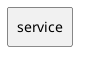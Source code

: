 @startuml
rectangle service
'rectangle resource
'database itemsDB
'
'frame f{
'    rectangle inspectItemManger
'    storage inspectItems
'    storage inspectItemInstances
'}
'
'req --> resource
'
'resource --> service : 1.start inspect
'
'service --> inspectItemManger
'
'service -up-> resource : 2.is running\nreturn inspectid
'
'
'itemsDB - inspectItemManger : get/save

@enduml